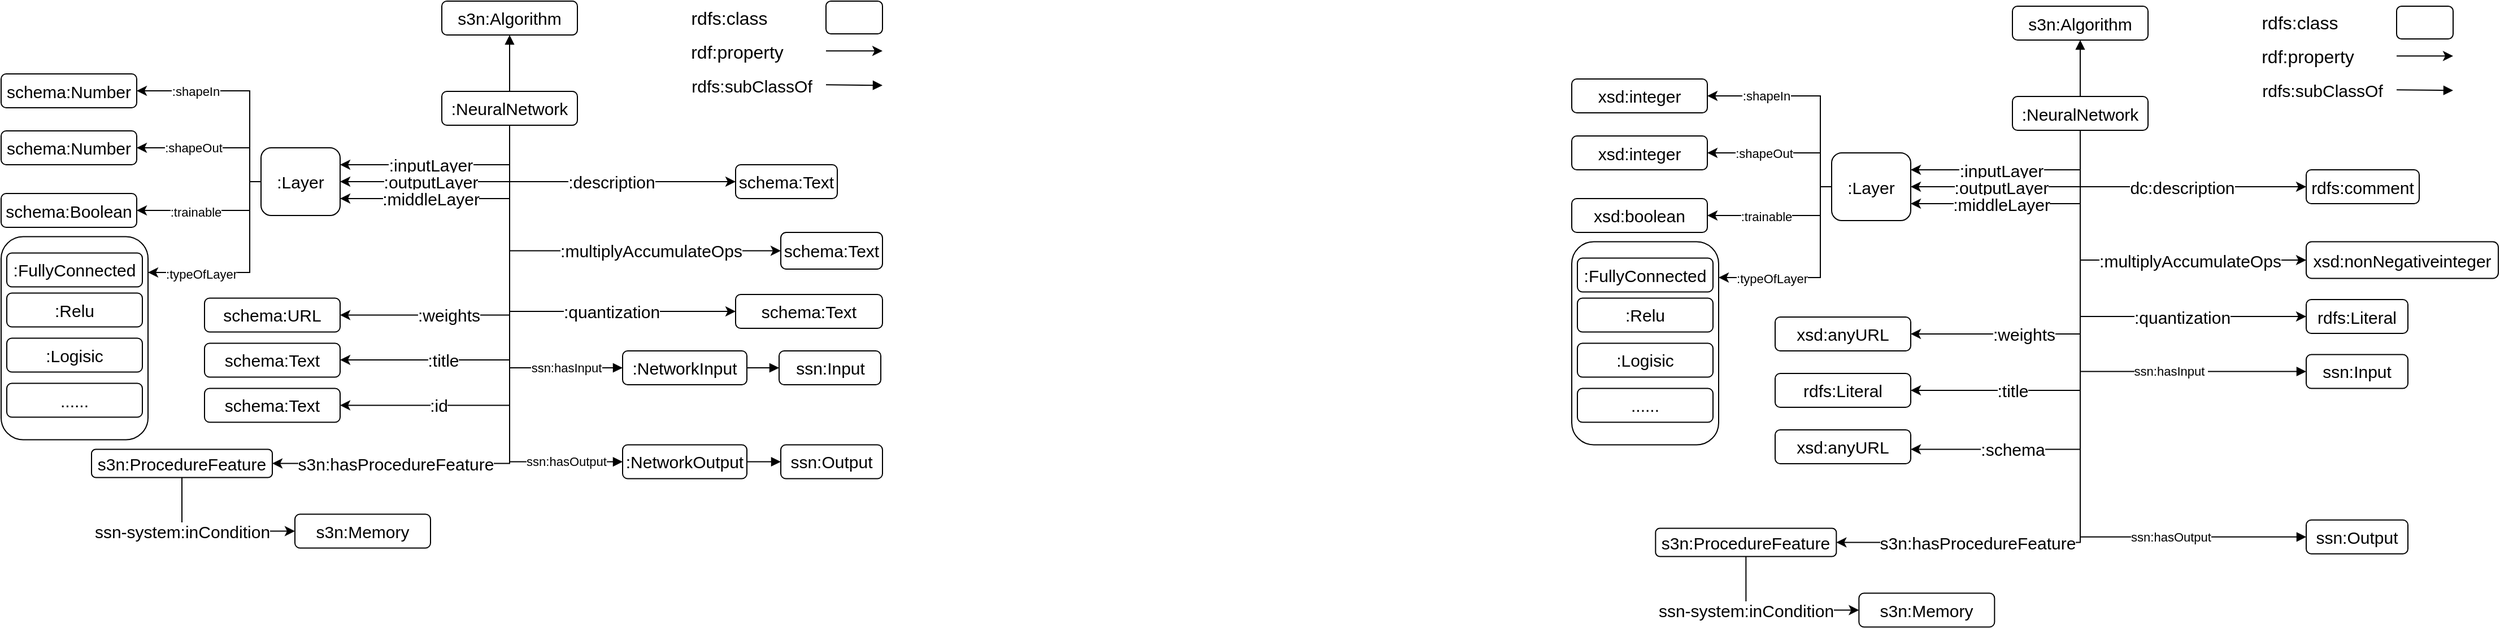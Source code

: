 <mxfile version="14.9.7" type="github">
  <diagram id="LXL1NXqvXz7W8JA6Dsug" name="Page-1">
    <mxGraphModel dx="1134" dy="480" grid="1" gridSize="10" guides="1" tooltips="1" connect="1" arrows="1" fold="1" page="0" pageScale="1" pageWidth="850" pageHeight="1100" math="0" shadow="0">
      <root>
        <mxCell id="0" />
        <mxCell id="1" parent="0" />
        <mxCell id="jss7JCfpPxiry4sK2nVC-1" value="s3n:Algorithm" style="rounded=1;whiteSpace=wrap;html=1;fontSize=15;" parent="1" vertex="1">
          <mxGeometry x="290" y="210" width="120" height="30" as="geometry" />
        </mxCell>
        <mxCell id="jss7JCfpPxiry4sK2nVC-13" value=":title" style="edgeStyle=orthogonalEdgeStyle;rounded=0;orthogonalLoop=1;jettySize=auto;html=1;exitX=0.5;exitY=1;exitDx=0;exitDy=0;fontSize=15;entryX=1;entryY=0.5;entryDx=0;entryDy=0;" parent="1" source="jss7JCfpPxiry4sK2nVC-2" edge="1" target="jss7JCfpPxiry4sK2nVC-33">
          <mxGeometry x="0.492" relative="1" as="geometry">
            <mxPoint x="200" y="485" as="targetPoint" />
            <Array as="points">
              <mxPoint x="350" y="528" />
              <mxPoint x="200" y="528" />
            </Array>
            <mxPoint as="offset" />
          </mxGeometry>
        </mxCell>
        <mxCell id="jss7JCfpPxiry4sK2nVC-15" value=":id" style="edgeStyle=orthogonalEdgeStyle;rounded=0;orthogonalLoop=1;jettySize=auto;html=1;exitX=0.5;exitY=1;exitDx=0;exitDy=0;entryX=1;entryY=0.5;entryDx=0;entryDy=0;fontSize=15;" parent="1" source="jss7JCfpPxiry4sK2nVC-2" target="jss7JCfpPxiry4sK2nVC-34" edge="1">
          <mxGeometry x="0.562" relative="1" as="geometry">
            <mxPoint x="350" y="730" as="targetPoint" />
            <mxPoint as="offset" />
          </mxGeometry>
        </mxCell>
        <mxCell id="jss7JCfpPxiry4sK2nVC-16" value=":weights" style="edgeStyle=orthogonalEdgeStyle;rounded=0;orthogonalLoop=1;jettySize=auto;html=1;exitX=0.5;exitY=1;exitDx=0;exitDy=0;entryX=1;entryY=0.5;entryDx=0;entryDy=0;fontSize=15;" parent="1" source="jss7JCfpPxiry4sK2nVC-2" target="jss7JCfpPxiry4sK2nVC-3" edge="1">
          <mxGeometry x="0.396" relative="1" as="geometry">
            <mxPoint x="810.0" y="500" as="targetPoint" />
            <mxPoint as="offset" />
          </mxGeometry>
        </mxCell>
        <mxCell id="jss7JCfpPxiry4sK2nVC-20" value=":inputLayer" style="edgeStyle=orthogonalEdgeStyle;rounded=0;orthogonalLoop=1;jettySize=auto;html=1;exitX=0.5;exitY=1;exitDx=0;exitDy=0;entryX=1;entryY=0.25;entryDx=0;entryDy=0;fontSize=15;" parent="1" source="jss7JCfpPxiry4sK2nVC-2" target="jss7JCfpPxiry4sK2nVC-19" edge="1">
          <mxGeometry x="0.135" relative="1" as="geometry">
            <mxPoint as="offset" />
          </mxGeometry>
        </mxCell>
        <mxCell id="jss7JCfpPxiry4sK2nVC-23" value=":outputLayer" style="edgeStyle=orthogonalEdgeStyle;rounded=0;orthogonalLoop=1;jettySize=auto;html=1;exitX=0.5;exitY=1;exitDx=0;exitDy=0;entryX=1;entryY=0.5;entryDx=0;entryDy=0;fontSize=15;" parent="1" source="jss7JCfpPxiry4sK2nVC-2" target="jss7JCfpPxiry4sK2nVC-19" edge="1">
          <mxGeometry x="0.2" relative="1" as="geometry">
            <mxPoint x="40" y="390" as="targetPoint" />
            <mxPoint as="offset" />
          </mxGeometry>
        </mxCell>
        <mxCell id="jss7JCfpPxiry4sK2nVC-24" value=":middleLayer" style="edgeStyle=orthogonalEdgeStyle;rounded=0;orthogonalLoop=1;jettySize=auto;html=1;exitX=0.5;exitY=1;exitDx=0;exitDy=0;entryX=1;entryY=0.75;entryDx=0;entryDy=0;fontSize=15;" parent="1" source="jss7JCfpPxiry4sK2nVC-2" target="jss7JCfpPxiry4sK2nVC-19" edge="1">
          <mxGeometry x="0.256" relative="1" as="geometry">
            <mxPoint as="offset" />
          </mxGeometry>
        </mxCell>
        <mxCell id="jss7JCfpPxiry4sK2nVC-37" value=":description" style="edgeStyle=orthogonalEdgeStyle;rounded=0;orthogonalLoop=1;jettySize=auto;html=1;exitX=0.5;exitY=1;exitDx=0;exitDy=0;entryX=0;entryY=0.5;entryDx=0;entryDy=0;fontSize=15;" parent="1" source="jss7JCfpPxiry4sK2nVC-2" target="jss7JCfpPxiry4sK2nVC-36" edge="1">
          <mxGeometry x="0.12" relative="1" as="geometry">
            <mxPoint as="offset" />
          </mxGeometry>
        </mxCell>
        <mxCell id="jss7JCfpPxiry4sK2nVC-38" value=":multiplyAccumulateOps" style="edgeStyle=orthogonalEdgeStyle;rounded=0;orthogonalLoop=1;jettySize=auto;html=1;exitX=0.5;exitY=1;exitDx=0;exitDy=0;entryX=0;entryY=0.5;entryDx=0;entryDy=0;fontSize=15;" parent="1" source="jss7JCfpPxiry4sK2nVC-2" target="jss7JCfpPxiry4sK2nVC-30" edge="1">
          <mxGeometry x="0.346" relative="1" as="geometry">
            <mxPoint as="offset" />
          </mxGeometry>
        </mxCell>
        <mxCell id="jss7JCfpPxiry4sK2nVC-40" value=":quantization" style="edgeStyle=orthogonalEdgeStyle;rounded=0;orthogonalLoop=1;jettySize=auto;html=1;exitX=0.5;exitY=1;exitDx=0;exitDy=0;entryX=0;entryY=0.5;entryDx=0;entryDy=0;fontSize=15;" parent="1" source="jss7JCfpPxiry4sK2nVC-2" target="jss7JCfpPxiry4sK2nVC-32" edge="1">
          <mxGeometry x="0.397" relative="1" as="geometry">
            <mxPoint as="offset" />
          </mxGeometry>
        </mxCell>
        <mxCell id="jss7JCfpPxiry4sK2nVC-59" value="s3n:hasProcedureFeature" style="edgeStyle=orthogonalEdgeStyle;rounded=0;orthogonalLoop=1;jettySize=auto;html=1;exitX=0.5;exitY=1;exitDx=0;exitDy=0;fontSize=15;endArrow=classic;endFill=1;entryX=1;entryY=0.5;entryDx=0;entryDy=0;" parent="1" source="jss7JCfpPxiry4sK2nVC-2" target="jss7JCfpPxiry4sK2nVC-58" edge="1">
          <mxGeometry x="0.571" relative="1" as="geometry">
            <mxPoint x="480" y="810" as="targetPoint" />
            <mxPoint as="offset" />
          </mxGeometry>
        </mxCell>
        <mxCell id="jss7JCfpPxiry4sK2nVC-66" style="edgeStyle=orthogonalEdgeStyle;rounded=0;orthogonalLoop=1;jettySize=auto;html=1;exitX=0.5;exitY=0;exitDx=0;exitDy=0;entryX=0.5;entryY=1;entryDx=0;entryDy=0;fontSize=15;endArrow=block;endFill=1;" parent="1" source="jss7JCfpPxiry4sK2nVC-2" target="jss7JCfpPxiry4sK2nVC-1" edge="1">
          <mxGeometry relative="1" as="geometry" />
        </mxCell>
        <mxCell id="vN-ApxC82CY0WaiQvZb2-4" value="ssn:hasInput " style="edgeStyle=orthogonalEdgeStyle;rounded=0;orthogonalLoop=1;jettySize=auto;html=1;exitX=0.5;exitY=1;exitDx=0;exitDy=0;entryX=0;entryY=0.5;entryDx=0;entryDy=0;endArrow=block;endFill=1;" parent="1" source="jss7JCfpPxiry4sK2nVC-2" target="9Srf9fNfijRDF5B15jsF-1" edge="1">
          <mxGeometry x="0.682" relative="1" as="geometry">
            <mxPoint as="offset" />
          </mxGeometry>
        </mxCell>
        <mxCell id="vN-ApxC82CY0WaiQvZb2-5" value="ssn:hasOutput" style="edgeStyle=orthogonalEdgeStyle;rounded=0;orthogonalLoop=1;jettySize=auto;html=1;exitX=0.5;exitY=1;exitDx=0;exitDy=0;entryX=0;entryY=0.5;entryDx=0;entryDy=0;endArrow=block;endFill=1;" parent="1" source="jss7JCfpPxiry4sK2nVC-2" target="FwwCy6SQuPoG6flF36ar-1" edge="1">
          <mxGeometry x="0.749" relative="1" as="geometry">
            <mxPoint as="offset" />
          </mxGeometry>
        </mxCell>
        <mxCell id="jss7JCfpPxiry4sK2nVC-2" value=":NeuralNetwork" style="rounded=1;whiteSpace=wrap;html=1;fontSize=15;" parent="1" vertex="1">
          <mxGeometry x="290" y="290" width="120" height="30" as="geometry" />
        </mxCell>
        <mxCell id="jss7JCfpPxiry4sK2nVC-3" value="schema:URL" style="rounded=1;whiteSpace=wrap;html=1;fontSize=15;" parent="1" vertex="1">
          <mxGeometry x="80" y="473.25" width="120" height="30" as="geometry" />
        </mxCell>
        <mxCell id="jss7JCfpPxiry4sK2nVC-19" value=":Layer" style="rounded=1;whiteSpace=wrap;html=1;fontSize=15;" parent="1" vertex="1">
          <mxGeometry x="130" y="340" width="70" height="60" as="geometry" />
        </mxCell>
        <mxCell id="jss7JCfpPxiry4sK2nVC-30" value="schema:Text" style="rounded=1;whiteSpace=wrap;html=1;fontSize=15;" parent="1" vertex="1">
          <mxGeometry x="590" y="415" width="90" height="32.5" as="geometry" />
        </mxCell>
        <mxCell id="jss7JCfpPxiry4sK2nVC-32" value="schema:Text" style="rounded=1;whiteSpace=wrap;html=1;fontSize=15;" parent="1" vertex="1">
          <mxGeometry x="550" y="470" width="130" height="30" as="geometry" />
        </mxCell>
        <mxCell id="jss7JCfpPxiry4sK2nVC-33" value="schema:Text" style="rounded=1;whiteSpace=wrap;html=1;fontSize=15;" parent="1" vertex="1">
          <mxGeometry x="80" y="513.25" width="120" height="30" as="geometry" />
        </mxCell>
        <mxCell id="jss7JCfpPxiry4sK2nVC-34" value="schema:Text" style="rounded=1;whiteSpace=wrap;html=1;fontSize=15;" parent="1" vertex="1">
          <mxGeometry x="80" y="553.25" width="120" height="30" as="geometry" />
        </mxCell>
        <mxCell id="jss7JCfpPxiry4sK2nVC-36" value="schema:Text" style="rounded=1;whiteSpace=wrap;html=1;fontSize=15;" parent="1" vertex="1">
          <mxGeometry x="550" y="355" width="90" height="30" as="geometry" />
        </mxCell>
        <mxCell id="jss7JCfpPxiry4sK2nVC-39" style="edgeStyle=orthogonalEdgeStyle;rounded=0;orthogonalLoop=1;jettySize=auto;html=1;exitX=0.5;exitY=1;exitDx=0;exitDy=0;fontSize=15;" parent="1" edge="1">
          <mxGeometry relative="1" as="geometry">
            <mxPoint x="685" y="616" as="sourcePoint" />
            <mxPoint x="685" y="616" as="targetPoint" />
          </mxGeometry>
        </mxCell>
        <mxCell id="jss7JCfpPxiry4sK2nVC-50" value="" style="rounded=1;whiteSpace=wrap;html=1;fontSize=16;" parent="1" vertex="1">
          <mxGeometry x="630" y="210" width="50" height="29" as="geometry" />
        </mxCell>
        <mxCell id="jss7JCfpPxiry4sK2nVC-51" value="rdfs:class" style="text;html=1;align=center;verticalAlign=middle;resizable=0;points=[];autosize=1;strokeColor=none;fontSize=16;" parent="1" vertex="1">
          <mxGeometry x="504" y="214.5" width="80" height="20" as="geometry" />
        </mxCell>
        <mxCell id="jss7JCfpPxiry4sK2nVC-52" value="rdf:property" style="text;html=1;align=center;verticalAlign=middle;resizable=0;points=[];autosize=1;strokeColor=none;fontSize=16;" parent="1" vertex="1">
          <mxGeometry x="501" y="244.5" width="100" height="20" as="geometry" />
        </mxCell>
        <mxCell id="jss7JCfpPxiry4sK2nVC-53" value="" style="endArrow=classic;html=1;fontSize=16;" parent="1" edge="1">
          <mxGeometry width="50" height="50" relative="1" as="geometry">
            <mxPoint x="630" y="254.16" as="sourcePoint" />
            <mxPoint x="680" y="254.16" as="targetPoint" />
            <Array as="points">
              <mxPoint x="640" y="254.16" />
            </Array>
          </mxGeometry>
        </mxCell>
        <mxCell id="jss7JCfpPxiry4sK2nVC-55" value="" style="endArrow=block;html=1;fontSize=16;endFill=1;" parent="1" edge="1">
          <mxGeometry width="50" height="50" relative="1" as="geometry">
            <mxPoint x="630" y="284.16" as="sourcePoint" />
            <mxPoint x="680" y="284.66" as="targetPoint" />
          </mxGeometry>
        </mxCell>
        <mxCell id="jss7JCfpPxiry4sK2nVC-63" value="ssn-system:inCondition" style="edgeStyle=orthogonalEdgeStyle;rounded=0;orthogonalLoop=1;jettySize=auto;html=1;exitX=0.5;exitY=1;exitDx=0;exitDy=0;entryX=0;entryY=0.5;entryDx=0;entryDy=0;fontSize=15;endArrow=classic;endFill=1;" parent="1" source="jss7JCfpPxiry4sK2nVC-58" target="jss7JCfpPxiry4sK2nVC-60" edge="1">
          <mxGeometry x="-0.356" relative="1" as="geometry">
            <mxPoint as="offset" />
            <Array as="points">
              <mxPoint x="60" y="679.75" />
            </Array>
          </mxGeometry>
        </mxCell>
        <mxCell id="jss7JCfpPxiry4sK2nVC-58" value="s3n:ProcedureFeature" style="rounded=1;whiteSpace=wrap;html=1;fontSize=15;" parent="1" vertex="1">
          <mxGeometry x="-20" y="607.25" width="160" height="25" as="geometry" />
        </mxCell>
        <mxCell id="jss7JCfpPxiry4sK2nVC-60" value="s3n:Memory" style="rounded=1;whiteSpace=wrap;html=1;fontSize=15;" parent="1" vertex="1">
          <mxGeometry x="160" y="664.75" width="120" height="30" as="geometry" />
        </mxCell>
        <mxCell id="jss7JCfpPxiry4sK2nVC-67" value="rdfs:subClassOf" style="text;html=1;align=center;verticalAlign=middle;resizable=0;points=[];autosize=1;strokeColor=none;fontSize=15;" parent="1" vertex="1">
          <mxGeometry x="504" y="274.5" width="120" height="20" as="geometry" />
        </mxCell>
        <mxCell id="O1qYqZWK-9wZ80ejL66R-15" value="ssn:Input" style="rounded=1;whiteSpace=wrap;html=1;fontSize=15;" parent="1" vertex="1">
          <mxGeometry x="588.5" y="520" width="90" height="30" as="geometry" />
        </mxCell>
        <mxCell id="vN-ApxC82CY0WaiQvZb2-1" value="ssn:Output" style="rounded=1;whiteSpace=wrap;html=1;fontSize=15;" parent="1" vertex="1">
          <mxGeometry x="590" y="603.25" width="90" height="30" as="geometry" />
        </mxCell>
        <mxCell id="1HyCjjvnwFYjSzsX7dkW-1" value="s3n:Algorithm" style="rounded=1;whiteSpace=wrap;html=1;fontSize=15;" parent="1" vertex="1">
          <mxGeometry x="1680" y="214.5" width="120" height="30" as="geometry" />
        </mxCell>
        <mxCell id="1HyCjjvnwFYjSzsX7dkW-2" value=":title" style="edgeStyle=orthogonalEdgeStyle;rounded=0;orthogonalLoop=1;jettySize=auto;html=1;exitX=0.5;exitY=1;exitDx=0;exitDy=0;fontSize=15;entryX=1;entryY=0.5;entryDx=0;entryDy=0;" parent="1" source="1HyCjjvnwFYjSzsX7dkW-15" target="1HyCjjvnwFYjSzsX7dkW-20" edge="1">
          <mxGeometry x="0.527" relative="1" as="geometry">
            <mxPoint x="1590" y="550" as="targetPoint" />
            <Array as="points">
              <mxPoint x="1740" y="555" />
            </Array>
            <mxPoint as="offset" />
          </mxGeometry>
        </mxCell>
        <mxCell id="1HyCjjvnwFYjSzsX7dkW-4" value=":weights" style="edgeStyle=orthogonalEdgeStyle;rounded=0;orthogonalLoop=1;jettySize=auto;html=1;exitX=0.5;exitY=1;exitDx=0;exitDy=0;entryX=1;entryY=0.5;entryDx=0;entryDy=0;fontSize=15;" parent="1" source="1HyCjjvnwFYjSzsX7dkW-15" target="1HyCjjvnwFYjSzsX7dkW-16" edge="1">
          <mxGeometry x="0.396" relative="1" as="geometry">
            <mxPoint x="2200" y="504.5" as="targetPoint" />
            <mxPoint as="offset" />
          </mxGeometry>
        </mxCell>
        <mxCell id="1HyCjjvnwFYjSzsX7dkW-5" value=":inputLayer" style="edgeStyle=orthogonalEdgeStyle;rounded=0;orthogonalLoop=1;jettySize=auto;html=1;exitX=0.5;exitY=1;exitDx=0;exitDy=0;entryX=1;entryY=0.25;entryDx=0;entryDy=0;fontSize=15;" parent="1" source="1HyCjjvnwFYjSzsX7dkW-15" target="1HyCjjvnwFYjSzsX7dkW-17" edge="1">
          <mxGeometry x="0.135" relative="1" as="geometry">
            <mxPoint as="offset" />
          </mxGeometry>
        </mxCell>
        <mxCell id="1HyCjjvnwFYjSzsX7dkW-6" value=":outputLayer" style="edgeStyle=orthogonalEdgeStyle;rounded=0;orthogonalLoop=1;jettySize=auto;html=1;exitX=0.5;exitY=1;exitDx=0;exitDy=0;entryX=1;entryY=0.5;entryDx=0;entryDy=0;fontSize=15;" parent="1" source="1HyCjjvnwFYjSzsX7dkW-15" target="1HyCjjvnwFYjSzsX7dkW-17" edge="1">
          <mxGeometry x="0.2" relative="1" as="geometry">
            <mxPoint x="1430" y="394.5" as="targetPoint" />
            <mxPoint as="offset" />
          </mxGeometry>
        </mxCell>
        <mxCell id="1HyCjjvnwFYjSzsX7dkW-7" value=":middleLayer" style="edgeStyle=orthogonalEdgeStyle;rounded=0;orthogonalLoop=1;jettySize=auto;html=1;exitX=0.5;exitY=1;exitDx=0;exitDy=0;entryX=1;entryY=0.75;entryDx=0;entryDy=0;fontSize=15;" parent="1" source="1HyCjjvnwFYjSzsX7dkW-15" target="1HyCjjvnwFYjSzsX7dkW-17" edge="1">
          <mxGeometry x="0.256" relative="1" as="geometry">
            <mxPoint as="offset" />
          </mxGeometry>
        </mxCell>
        <mxCell id="1HyCjjvnwFYjSzsX7dkW-8" value="dc:description" style="edgeStyle=orthogonalEdgeStyle;rounded=0;orthogonalLoop=1;jettySize=auto;html=1;exitX=0.5;exitY=1;exitDx=0;exitDy=0;entryX=0;entryY=0.5;entryDx=0;entryDy=0;fontSize=15;" parent="1" source="1HyCjjvnwFYjSzsX7dkW-15" target="1HyCjjvnwFYjSzsX7dkW-22" edge="1">
          <mxGeometry x="0.12" relative="1" as="geometry">
            <mxPoint as="offset" />
          </mxGeometry>
        </mxCell>
        <mxCell id="1HyCjjvnwFYjSzsX7dkW-9" value=":multiplyAccumulateOps" style="edgeStyle=orthogonalEdgeStyle;rounded=0;orthogonalLoop=1;jettySize=auto;html=1;exitX=0.5;exitY=1;exitDx=0;exitDy=0;entryX=0;entryY=0.5;entryDx=0;entryDy=0;fontSize=15;" parent="1" source="1HyCjjvnwFYjSzsX7dkW-15" target="1HyCjjvnwFYjSzsX7dkW-18" edge="1">
          <mxGeometry x="0.346" relative="1" as="geometry">
            <mxPoint as="offset" />
          </mxGeometry>
        </mxCell>
        <mxCell id="1HyCjjvnwFYjSzsX7dkW-10" value=":quantization" style="edgeStyle=orthogonalEdgeStyle;rounded=0;orthogonalLoop=1;jettySize=auto;html=1;exitX=0.5;exitY=1;exitDx=0;exitDy=0;entryX=0;entryY=0.5;entryDx=0;entryDy=0;fontSize=15;" parent="1" source="1HyCjjvnwFYjSzsX7dkW-15" target="1HyCjjvnwFYjSzsX7dkW-19" edge="1">
          <mxGeometry x="0.397" relative="1" as="geometry">
            <mxPoint as="offset" />
          </mxGeometry>
        </mxCell>
        <mxCell id="1HyCjjvnwFYjSzsX7dkW-11" value="s3n:hasProcedureFeature" style="edgeStyle=orthogonalEdgeStyle;rounded=0;orthogonalLoop=1;jettySize=auto;html=1;exitX=0.5;exitY=1;exitDx=0;exitDy=0;fontSize=15;endArrow=classic;endFill=1;entryX=1;entryY=0.5;entryDx=0;entryDy=0;" parent="1" source="1HyCjjvnwFYjSzsX7dkW-15" target="1HyCjjvnwFYjSzsX7dkW-30" edge="1">
          <mxGeometry x="0.571" relative="1" as="geometry">
            <mxPoint x="1870" y="814.5" as="targetPoint" />
            <mxPoint as="offset" />
          </mxGeometry>
        </mxCell>
        <mxCell id="1HyCjjvnwFYjSzsX7dkW-12" style="edgeStyle=orthogonalEdgeStyle;rounded=0;orthogonalLoop=1;jettySize=auto;html=1;exitX=0.5;exitY=0;exitDx=0;exitDy=0;entryX=0.5;entryY=1;entryDx=0;entryDy=0;fontSize=15;endArrow=block;endFill=1;" parent="1" source="1HyCjjvnwFYjSzsX7dkW-15" target="1HyCjjvnwFYjSzsX7dkW-1" edge="1">
          <mxGeometry relative="1" as="geometry" />
        </mxCell>
        <mxCell id="1HyCjjvnwFYjSzsX7dkW-13" value="ssn:hasInput&amp;nbsp; " style="edgeStyle=orthogonalEdgeStyle;rounded=0;orthogonalLoop=1;jettySize=auto;html=1;exitX=0.5;exitY=1;exitDx=0;exitDy=0;entryX=0;entryY=0.5;entryDx=0;entryDy=0;endArrow=block;endFill=1;" parent="1" source="1HyCjjvnwFYjSzsX7dkW-15" target="1HyCjjvnwFYjSzsX7dkW-38" edge="1">
          <mxGeometry x="0.42" relative="1" as="geometry">
            <mxPoint as="offset" />
          </mxGeometry>
        </mxCell>
        <mxCell id="1HyCjjvnwFYjSzsX7dkW-14" value="ssn:hasOutput " style="edgeStyle=orthogonalEdgeStyle;rounded=0;orthogonalLoop=1;jettySize=auto;html=1;exitX=0.5;exitY=1;exitDx=0;exitDy=0;entryX=0;entryY=0.5;entryDx=0;entryDy=0;endArrow=block;endFill=1;" parent="1" source="1HyCjjvnwFYjSzsX7dkW-15" target="1HyCjjvnwFYjSzsX7dkW-39" edge="1">
          <mxGeometry x="0.572" relative="1" as="geometry">
            <mxPoint as="offset" />
          </mxGeometry>
        </mxCell>
        <mxCell id="1HyCjjvnwFYjSzsX7dkW-15" value=":NeuralNetwork" style="rounded=1;whiteSpace=wrap;html=1;fontSize=15;" parent="1" vertex="1">
          <mxGeometry x="1680" y="294.5" width="120" height="30" as="geometry" />
        </mxCell>
        <mxCell id="1HyCjjvnwFYjSzsX7dkW-16" value="xsd:anyURL" style="rounded=1;whiteSpace=wrap;html=1;fontSize=15;" parent="1" vertex="1">
          <mxGeometry x="1470" y="490" width="120" height="30" as="geometry" />
        </mxCell>
        <mxCell id="1HyCjjvnwFYjSzsX7dkW-55" style="edgeStyle=orthogonalEdgeStyle;rounded=0;orthogonalLoop=1;jettySize=auto;html=1;exitX=0;exitY=0.5;exitDx=0;exitDy=0;entryX=1;entryY=0.5;entryDx=0;entryDy=0;" parent="1" source="1HyCjjvnwFYjSzsX7dkW-17" target="1HyCjjvnwFYjSzsX7dkW-51" edge="1">
          <mxGeometry relative="1" as="geometry">
            <Array as="points">
              <mxPoint x="1510" y="374" />
              <mxPoint x="1510" y="294" />
            </Array>
          </mxGeometry>
        </mxCell>
        <mxCell id="1HyCjjvnwFYjSzsX7dkW-59" value=":shapeIn" style="edgeLabel;html=1;align=center;verticalAlign=middle;resizable=0;points=[];" parent="1HyCjjvnwFYjSzsX7dkW-55" vertex="1" connectable="0">
          <mxGeometry x="0.41" relative="1" as="geometry">
            <mxPoint x="-4" as="offset" />
          </mxGeometry>
        </mxCell>
        <mxCell id="1HyCjjvnwFYjSzsX7dkW-56" value="" style="edgeStyle=orthogonalEdgeStyle;rounded=0;orthogonalLoop=1;jettySize=auto;html=1;exitX=0;exitY=0.5;exitDx=0;exitDy=0;entryX=1;entryY=0.5;entryDx=0;entryDy=0;" parent="1" source="1HyCjjvnwFYjSzsX7dkW-17" target="1HyCjjvnwFYjSzsX7dkW-52" edge="1">
          <mxGeometry x="0.538" relative="1" as="geometry">
            <Array as="points">
              <mxPoint x="1510" y="374" />
              <mxPoint x="1510" y="344" />
            </Array>
            <mxPoint as="offset" />
          </mxGeometry>
        </mxCell>
        <mxCell id="1HyCjjvnwFYjSzsX7dkW-62" value=":shapeOut" style="edgeLabel;html=1;align=center;verticalAlign=middle;resizable=0;points=[];" parent="1HyCjjvnwFYjSzsX7dkW-56" vertex="1" connectable="0">
          <mxGeometry x="0.287" relative="1" as="geometry">
            <mxPoint as="offset" />
          </mxGeometry>
        </mxCell>
        <mxCell id="1HyCjjvnwFYjSzsX7dkW-57" style="edgeStyle=orthogonalEdgeStyle;rounded=0;orthogonalLoop=1;jettySize=auto;html=1;exitX=0;exitY=0.5;exitDx=0;exitDy=0;entryX=1;entryY=0.5;entryDx=0;entryDy=0;" parent="1" source="1HyCjjvnwFYjSzsX7dkW-17" target="1HyCjjvnwFYjSzsX7dkW-53" edge="1">
          <mxGeometry relative="1" as="geometry">
            <Array as="points">
              <mxPoint x="1510" y="374" />
              <mxPoint x="1510" y="400" />
            </Array>
          </mxGeometry>
        </mxCell>
        <mxCell id="1HyCjjvnwFYjSzsX7dkW-60" value=":trainable" style="edgeLabel;html=1;align=center;verticalAlign=middle;resizable=0;points=[];" parent="1HyCjjvnwFYjSzsX7dkW-57" vertex="1" connectable="0">
          <mxGeometry x="0.229" y="1" relative="1" as="geometry">
            <mxPoint as="offset" />
          </mxGeometry>
        </mxCell>
        <mxCell id="1HyCjjvnwFYjSzsX7dkW-58" style="edgeStyle=orthogonalEdgeStyle;rounded=0;orthogonalLoop=1;jettySize=auto;html=1;exitX=0;exitY=0.5;exitDx=0;exitDy=0;entryX=1;entryY=0.5;entryDx=0;entryDy=0;" parent="1" source="1HyCjjvnwFYjSzsX7dkW-17" edge="1">
          <mxGeometry relative="1" as="geometry">
            <mxPoint x="1420" y="455.0" as="targetPoint" />
            <Array as="points">
              <mxPoint x="1510" y="374" />
              <mxPoint x="1510" y="455" />
            </Array>
          </mxGeometry>
        </mxCell>
        <mxCell id="1HyCjjvnwFYjSzsX7dkW-61" value=":typeOfLayer" style="edgeLabel;html=1;align=center;verticalAlign=middle;resizable=0;points=[];" parent="1HyCjjvnwFYjSzsX7dkW-58" vertex="1" connectable="0">
          <mxGeometry x="0.479" y="1" relative="1" as="geometry">
            <mxPoint as="offset" />
          </mxGeometry>
        </mxCell>
        <mxCell id="1HyCjjvnwFYjSzsX7dkW-17" value=":Layer" style="rounded=1;whiteSpace=wrap;html=1;fontSize=15;" parent="1" vertex="1">
          <mxGeometry x="1520" y="344.5" width="70" height="60" as="geometry" />
        </mxCell>
        <mxCell id="1HyCjjvnwFYjSzsX7dkW-18" value="xsd:nonNegativeinteger" style="rounded=1;whiteSpace=wrap;html=1;fontSize=15;" parent="1" vertex="1">
          <mxGeometry x="1940" y="423.25" width="170" height="32.5" as="geometry" />
        </mxCell>
        <mxCell id="1HyCjjvnwFYjSzsX7dkW-19" value="rdfs:Literal" style="rounded=1;whiteSpace=wrap;html=1;fontSize=15;" parent="1" vertex="1">
          <mxGeometry x="1940" y="474.5" width="90" height="30" as="geometry" />
        </mxCell>
        <mxCell id="1HyCjjvnwFYjSzsX7dkW-20" value="rdfs:Literal" style="rounded=1;whiteSpace=wrap;html=1;fontSize=15;" parent="1" vertex="1">
          <mxGeometry x="1470" y="540" width="120" height="30" as="geometry" />
        </mxCell>
        <mxCell id="1HyCjjvnwFYjSzsX7dkW-22" value="rdfs:comment" style="rounded=1;whiteSpace=wrap;html=1;fontSize=15;" parent="1" vertex="1">
          <mxGeometry x="1940" y="359.5" width="100" height="30" as="geometry" />
        </mxCell>
        <mxCell id="1HyCjjvnwFYjSzsX7dkW-23" style="edgeStyle=orthogonalEdgeStyle;rounded=0;orthogonalLoop=1;jettySize=auto;html=1;exitX=0.5;exitY=1;exitDx=0;exitDy=0;fontSize=15;" parent="1" edge="1">
          <mxGeometry relative="1" as="geometry">
            <mxPoint x="2069.17" y="679.75" as="sourcePoint" />
            <mxPoint x="2069.17" y="679.75" as="targetPoint" />
          </mxGeometry>
        </mxCell>
        <mxCell id="1HyCjjvnwFYjSzsX7dkW-24" value="" style="rounded=1;whiteSpace=wrap;html=1;fontSize=16;" parent="1" vertex="1">
          <mxGeometry x="2020" y="214.5" width="50" height="29" as="geometry" />
        </mxCell>
        <mxCell id="1HyCjjvnwFYjSzsX7dkW-25" value="rdfs:class" style="text;html=1;align=center;verticalAlign=middle;resizable=0;points=[];autosize=1;strokeColor=none;fontSize=16;" parent="1" vertex="1">
          <mxGeometry x="1894" y="219" width="80" height="20" as="geometry" />
        </mxCell>
        <mxCell id="1HyCjjvnwFYjSzsX7dkW-26" value="rdf:property" style="text;html=1;align=center;verticalAlign=middle;resizable=0;points=[];autosize=1;strokeColor=none;fontSize=16;" parent="1" vertex="1">
          <mxGeometry x="1891" y="249" width="100" height="20" as="geometry" />
        </mxCell>
        <mxCell id="1HyCjjvnwFYjSzsX7dkW-27" value="" style="endArrow=classic;html=1;fontSize=16;" parent="1" edge="1">
          <mxGeometry width="50" height="50" relative="1" as="geometry">
            <mxPoint x="2020" y="258.66" as="sourcePoint" />
            <mxPoint x="2070" y="258.66" as="targetPoint" />
            <Array as="points">
              <mxPoint x="2030" y="258.66" />
            </Array>
          </mxGeometry>
        </mxCell>
        <mxCell id="1HyCjjvnwFYjSzsX7dkW-28" value="" style="endArrow=block;html=1;fontSize=16;endFill=1;" parent="1" edge="1">
          <mxGeometry width="50" height="50" relative="1" as="geometry">
            <mxPoint x="2020" y="288.66" as="sourcePoint" />
            <mxPoint x="2070" y="289.16" as="targetPoint" />
          </mxGeometry>
        </mxCell>
        <mxCell id="1HyCjjvnwFYjSzsX7dkW-29" value="ssn-system:inCondition" style="edgeStyle=orthogonalEdgeStyle;rounded=0;orthogonalLoop=1;jettySize=auto;html=1;exitX=0.5;exitY=1;exitDx=0;exitDy=0;entryX=0;entryY=0.5;entryDx=0;entryDy=0;fontSize=15;endArrow=classic;endFill=1;" parent="1" source="1HyCjjvnwFYjSzsX7dkW-30" target="1HyCjjvnwFYjSzsX7dkW-31" edge="1">
          <mxGeometry x="-0.356" relative="1" as="geometry">
            <mxPoint as="offset" />
            <Array as="points">
              <mxPoint x="1444.17" y="749.75" />
            </Array>
          </mxGeometry>
        </mxCell>
        <mxCell id="1HyCjjvnwFYjSzsX7dkW-30" value="s3n:ProcedureFeature" style="rounded=1;whiteSpace=wrap;html=1;fontSize=15;" parent="1" vertex="1">
          <mxGeometry x="1364.17" y="677.25" width="160" height="25" as="geometry" />
        </mxCell>
        <mxCell id="1HyCjjvnwFYjSzsX7dkW-31" value="s3n:Memory" style="rounded=1;whiteSpace=wrap;html=1;fontSize=15;" parent="1" vertex="1">
          <mxGeometry x="1544.17" y="734.75" width="120" height="30" as="geometry" />
        </mxCell>
        <mxCell id="1HyCjjvnwFYjSzsX7dkW-32" value="rdfs:subClassOf" style="text;html=1;align=center;verticalAlign=middle;resizable=0;points=[];autosize=1;strokeColor=none;fontSize=15;" parent="1" vertex="1">
          <mxGeometry x="1894" y="279" width="120" height="20" as="geometry" />
        </mxCell>
        <mxCell id="1HyCjjvnwFYjSzsX7dkW-33" style="edgeStyle=orthogonalEdgeStyle;rounded=0;orthogonalLoop=1;jettySize=auto;html=1;exitX=0.5;exitY=1;exitDx=0;exitDy=0;" parent="1" edge="1">
          <mxGeometry relative="1" as="geometry">
            <mxPoint x="2064" y="592" as="sourcePoint" />
            <mxPoint x="2064" y="592" as="targetPoint" />
          </mxGeometry>
        </mxCell>
        <mxCell id="1HyCjjvnwFYjSzsX7dkW-36" style="edgeStyle=orthogonalEdgeStyle;rounded=0;orthogonalLoop=1;jettySize=auto;html=1;exitX=0.5;exitY=1;exitDx=0;exitDy=0;fontSize=15;" parent="1" edge="1">
          <mxGeometry relative="1" as="geometry">
            <mxPoint x="2017.67" y="660" as="sourcePoint" />
            <mxPoint x="2017.67" y="660" as="targetPoint" />
          </mxGeometry>
        </mxCell>
        <mxCell id="1HyCjjvnwFYjSzsX7dkW-38" value="ssn:Input" style="rounded=1;whiteSpace=wrap;html=1;fontSize=15;" parent="1" vertex="1">
          <mxGeometry x="1940" y="523.25" width="90" height="30" as="geometry" />
        </mxCell>
        <mxCell id="1HyCjjvnwFYjSzsX7dkW-39" value="ssn:Output" style="rounded=1;whiteSpace=wrap;html=1;fontSize=15;" parent="1" vertex="1">
          <mxGeometry x="1940" y="669.88" width="90" height="30" as="geometry" />
        </mxCell>
        <mxCell id="1HyCjjvnwFYjSzsX7dkW-51" value="xsd:integer" style="rounded=1;whiteSpace=wrap;html=1;fontSize=15;" parent="1" vertex="1">
          <mxGeometry x="1290" y="279" width="120" height="30" as="geometry" />
        </mxCell>
        <mxCell id="1HyCjjvnwFYjSzsX7dkW-52" value="xsd:integer" style="rounded=1;whiteSpace=wrap;html=1;fontSize=15;" parent="1" vertex="1">
          <mxGeometry x="1290" y="329.5" width="120" height="30" as="geometry" />
        </mxCell>
        <mxCell id="1HyCjjvnwFYjSzsX7dkW-53" value="xsd:boolean" style="rounded=1;whiteSpace=wrap;html=1;fontSize=15;" parent="1" vertex="1">
          <mxGeometry x="1290" y="385" width="120" height="30" as="geometry" />
        </mxCell>
        <mxCell id="1HyCjjvnwFYjSzsX7dkW-65" value="" style="rounded=1;whiteSpace=wrap;html=1;fontSize=15;" parent="1" vertex="1">
          <mxGeometry x="1290" y="423.25" width="130" height="180" as="geometry" />
        </mxCell>
        <mxCell id="1HyCjjvnwFYjSzsX7dkW-66" value="&lt;div&gt;:FullyConnected&lt;/div&gt;" style="rounded=1;whiteSpace=wrap;html=1;fontSize=15;" parent="1" vertex="1">
          <mxGeometry x="1295" y="437.75" width="120" height="30" as="geometry" />
        </mxCell>
        <mxCell id="1HyCjjvnwFYjSzsX7dkW-67" value=":Relu" style="rounded=1;whiteSpace=wrap;html=1;fontSize=15;" parent="1" vertex="1">
          <mxGeometry x="1295" y="473.25" width="120" height="30" as="geometry" />
        </mxCell>
        <mxCell id="1HyCjjvnwFYjSzsX7dkW-68" value=":Logisic" style="rounded=1;whiteSpace=wrap;html=1;fontSize=15;" parent="1" vertex="1">
          <mxGeometry x="1295" y="513.25" width="120" height="30" as="geometry" />
        </mxCell>
        <mxCell id="1HyCjjvnwFYjSzsX7dkW-69" value="......" style="rounded=1;whiteSpace=wrap;html=1;fontSize=15;" parent="1" vertex="1">
          <mxGeometry x="1295" y="553.25" width="120" height="30" as="geometry" />
        </mxCell>
        <mxCell id="1HyCjjvnwFYjSzsX7dkW-75" value="xsd:anyURL" style="rounded=1;whiteSpace=wrap;html=1;fontSize=15;" parent="1" vertex="1">
          <mxGeometry x="1470" y="590" width="120" height="30" as="geometry" />
        </mxCell>
        <mxCell id="1HyCjjvnwFYjSzsX7dkW-77" value=":schema" style="edgeStyle=orthogonalEdgeStyle;rounded=0;orthogonalLoop=1;jettySize=auto;html=1;exitX=0.5;exitY=1;exitDx=0;exitDy=0;fontSize=15;entryX=1;entryY=0.5;entryDx=0;entryDy=0;" parent="1" edge="1">
          <mxGeometry x="0.527" relative="1" as="geometry">
            <mxPoint x="1590" y="607.22" as="targetPoint" />
            <Array as="points">
              <mxPoint x="1740" y="607.22" />
            </Array>
            <mxPoint as="offset" />
            <mxPoint x="1740" y="376.72" as="sourcePoint" />
          </mxGeometry>
        </mxCell>
        <mxCell id="FwwCy6SQuPoG6flF36ar-2" style="edgeStyle=orthogonalEdgeStyle;rounded=0;orthogonalLoop=1;jettySize=auto;html=1;exitX=1;exitY=0.5;exitDx=0;exitDy=0;entryX=0;entryY=0.5;entryDx=0;entryDy=0;endArrow=block;endFill=1;" edge="1" parent="1" source="9Srf9fNfijRDF5B15jsF-1" target="O1qYqZWK-9wZ80ejL66R-15">
          <mxGeometry relative="1" as="geometry" />
        </mxCell>
        <mxCell id="9Srf9fNfijRDF5B15jsF-1" value=":NetworkInput" style="rounded=1;whiteSpace=wrap;html=1;fontSize=15;" parent="1" vertex="1">
          <mxGeometry x="450" y="520" width="110" height="30" as="geometry" />
        </mxCell>
        <mxCell id="FwwCy6SQuPoG6flF36ar-3" style="edgeStyle=orthogonalEdgeStyle;rounded=0;orthogonalLoop=1;jettySize=auto;html=1;exitX=1;exitY=0.5;exitDx=0;exitDy=0;entryX=0;entryY=0.5;entryDx=0;entryDy=0;endArrow=block;endFill=1;" edge="1" parent="1" source="FwwCy6SQuPoG6flF36ar-1" target="vN-ApxC82CY0WaiQvZb2-1">
          <mxGeometry relative="1" as="geometry" />
        </mxCell>
        <mxCell id="FwwCy6SQuPoG6flF36ar-1" value=":NetworkOutput" style="rounded=1;whiteSpace=wrap;html=1;fontSize=15;" vertex="1" parent="1">
          <mxGeometry x="450" y="603.25" width="110" height="30" as="geometry" />
        </mxCell>
        <mxCell id="FwwCy6SQuPoG6flF36ar-4" style="edgeStyle=orthogonalEdgeStyle;rounded=0;orthogonalLoop=1;jettySize=auto;html=1;exitX=0;exitY=0.5;exitDx=0;exitDy=0;entryX=1;entryY=0.5;entryDx=0;entryDy=0;" edge="1" parent="1" target="FwwCy6SQuPoG6flF36ar-12">
          <mxGeometry relative="1" as="geometry">
            <Array as="points">
              <mxPoint x="120" y="369.5" />
              <mxPoint x="120" y="289.5" />
            </Array>
            <mxPoint x="130" y="370" as="sourcePoint" />
          </mxGeometry>
        </mxCell>
        <mxCell id="FwwCy6SQuPoG6flF36ar-5" value=":shapeIn" style="edgeLabel;html=1;align=center;verticalAlign=middle;resizable=0;points=[];" vertex="1" connectable="0" parent="FwwCy6SQuPoG6flF36ar-4">
          <mxGeometry x="0.41" relative="1" as="geometry">
            <mxPoint x="-4" as="offset" />
          </mxGeometry>
        </mxCell>
        <mxCell id="FwwCy6SQuPoG6flF36ar-6" value="" style="edgeStyle=orthogonalEdgeStyle;rounded=0;orthogonalLoop=1;jettySize=auto;html=1;exitX=0;exitY=0.5;exitDx=0;exitDy=0;entryX=1;entryY=0.5;entryDx=0;entryDy=0;" edge="1" parent="1" target="FwwCy6SQuPoG6flF36ar-13">
          <mxGeometry x="0.538" relative="1" as="geometry">
            <Array as="points">
              <mxPoint x="120" y="369.5" />
              <mxPoint x="120" y="339.5" />
            </Array>
            <mxPoint as="offset" />
            <mxPoint x="130" y="370" as="sourcePoint" />
          </mxGeometry>
        </mxCell>
        <mxCell id="FwwCy6SQuPoG6flF36ar-7" value=":shapeOut" style="edgeLabel;html=1;align=center;verticalAlign=middle;resizable=0;points=[];" vertex="1" connectable="0" parent="FwwCy6SQuPoG6flF36ar-6">
          <mxGeometry x="0.287" relative="1" as="geometry">
            <mxPoint as="offset" />
          </mxGeometry>
        </mxCell>
        <mxCell id="FwwCy6SQuPoG6flF36ar-8" style="edgeStyle=orthogonalEdgeStyle;rounded=0;orthogonalLoop=1;jettySize=auto;html=1;exitX=0;exitY=0.5;exitDx=0;exitDy=0;entryX=1;entryY=0.5;entryDx=0;entryDy=0;" edge="1" parent="1" target="FwwCy6SQuPoG6flF36ar-14">
          <mxGeometry relative="1" as="geometry">
            <Array as="points">
              <mxPoint x="120" y="369.5" />
              <mxPoint x="120" y="395.5" />
            </Array>
            <mxPoint x="130" y="370" as="sourcePoint" />
          </mxGeometry>
        </mxCell>
        <mxCell id="FwwCy6SQuPoG6flF36ar-9" value=":trainable" style="edgeLabel;html=1;align=center;verticalAlign=middle;resizable=0;points=[];" vertex="1" connectable="0" parent="FwwCy6SQuPoG6flF36ar-8">
          <mxGeometry x="0.229" y="1" relative="1" as="geometry">
            <mxPoint as="offset" />
          </mxGeometry>
        </mxCell>
        <mxCell id="FwwCy6SQuPoG6flF36ar-10" style="edgeStyle=orthogonalEdgeStyle;rounded=0;orthogonalLoop=1;jettySize=auto;html=1;exitX=0;exitY=0.5;exitDx=0;exitDy=0;entryX=1;entryY=0.5;entryDx=0;entryDy=0;" edge="1" parent="1">
          <mxGeometry relative="1" as="geometry">
            <mxPoint x="30" y="450.5" as="targetPoint" />
            <Array as="points">
              <mxPoint x="120" y="369.5" />
              <mxPoint x="120" y="450.5" />
            </Array>
            <mxPoint x="130" y="370" as="sourcePoint" />
          </mxGeometry>
        </mxCell>
        <mxCell id="FwwCy6SQuPoG6flF36ar-11" value=":typeOfLayer" style="edgeLabel;html=1;align=center;verticalAlign=middle;resizable=0;points=[];" vertex="1" connectable="0" parent="FwwCy6SQuPoG6flF36ar-10">
          <mxGeometry x="0.479" y="1" relative="1" as="geometry">
            <mxPoint as="offset" />
          </mxGeometry>
        </mxCell>
        <mxCell id="FwwCy6SQuPoG6flF36ar-12" value="schema:Number" style="rounded=1;whiteSpace=wrap;html=1;fontSize=15;" vertex="1" parent="1">
          <mxGeometry x="-100" y="274.5" width="120" height="30" as="geometry" />
        </mxCell>
        <mxCell id="FwwCy6SQuPoG6flF36ar-13" value="schema:Number" style="rounded=1;whiteSpace=wrap;html=1;fontSize=15;" vertex="1" parent="1">
          <mxGeometry x="-100" y="325" width="120" height="30" as="geometry" />
        </mxCell>
        <mxCell id="FwwCy6SQuPoG6flF36ar-14" value="schema:Boolean" style="rounded=1;whiteSpace=wrap;html=1;fontSize=15;" vertex="1" parent="1">
          <mxGeometry x="-100" y="380.5" width="120" height="30" as="geometry" />
        </mxCell>
        <mxCell id="FwwCy6SQuPoG6flF36ar-15" value="" style="rounded=1;whiteSpace=wrap;html=1;fontSize=15;" vertex="1" parent="1">
          <mxGeometry x="-100" y="418.75" width="130" height="180" as="geometry" />
        </mxCell>
        <mxCell id="FwwCy6SQuPoG6flF36ar-16" value="&lt;div&gt;:FullyConnected&lt;/div&gt;" style="rounded=1;whiteSpace=wrap;html=1;fontSize=15;" vertex="1" parent="1">
          <mxGeometry x="-95" y="433.25" width="120" height="30" as="geometry" />
        </mxCell>
        <mxCell id="FwwCy6SQuPoG6flF36ar-17" value=":Relu" style="rounded=1;whiteSpace=wrap;html=1;fontSize=15;" vertex="1" parent="1">
          <mxGeometry x="-95" y="468.75" width="120" height="30" as="geometry" />
        </mxCell>
        <mxCell id="FwwCy6SQuPoG6flF36ar-18" value=":Logisic" style="rounded=1;whiteSpace=wrap;html=1;fontSize=15;" vertex="1" parent="1">
          <mxGeometry x="-95" y="508.75" width="120" height="30" as="geometry" />
        </mxCell>
        <mxCell id="FwwCy6SQuPoG6flF36ar-19" value="......" style="rounded=1;whiteSpace=wrap;html=1;fontSize=15;" vertex="1" parent="1">
          <mxGeometry x="-95" y="548.75" width="120" height="30" as="geometry" />
        </mxCell>
      </root>
    </mxGraphModel>
  </diagram>
</mxfile>
